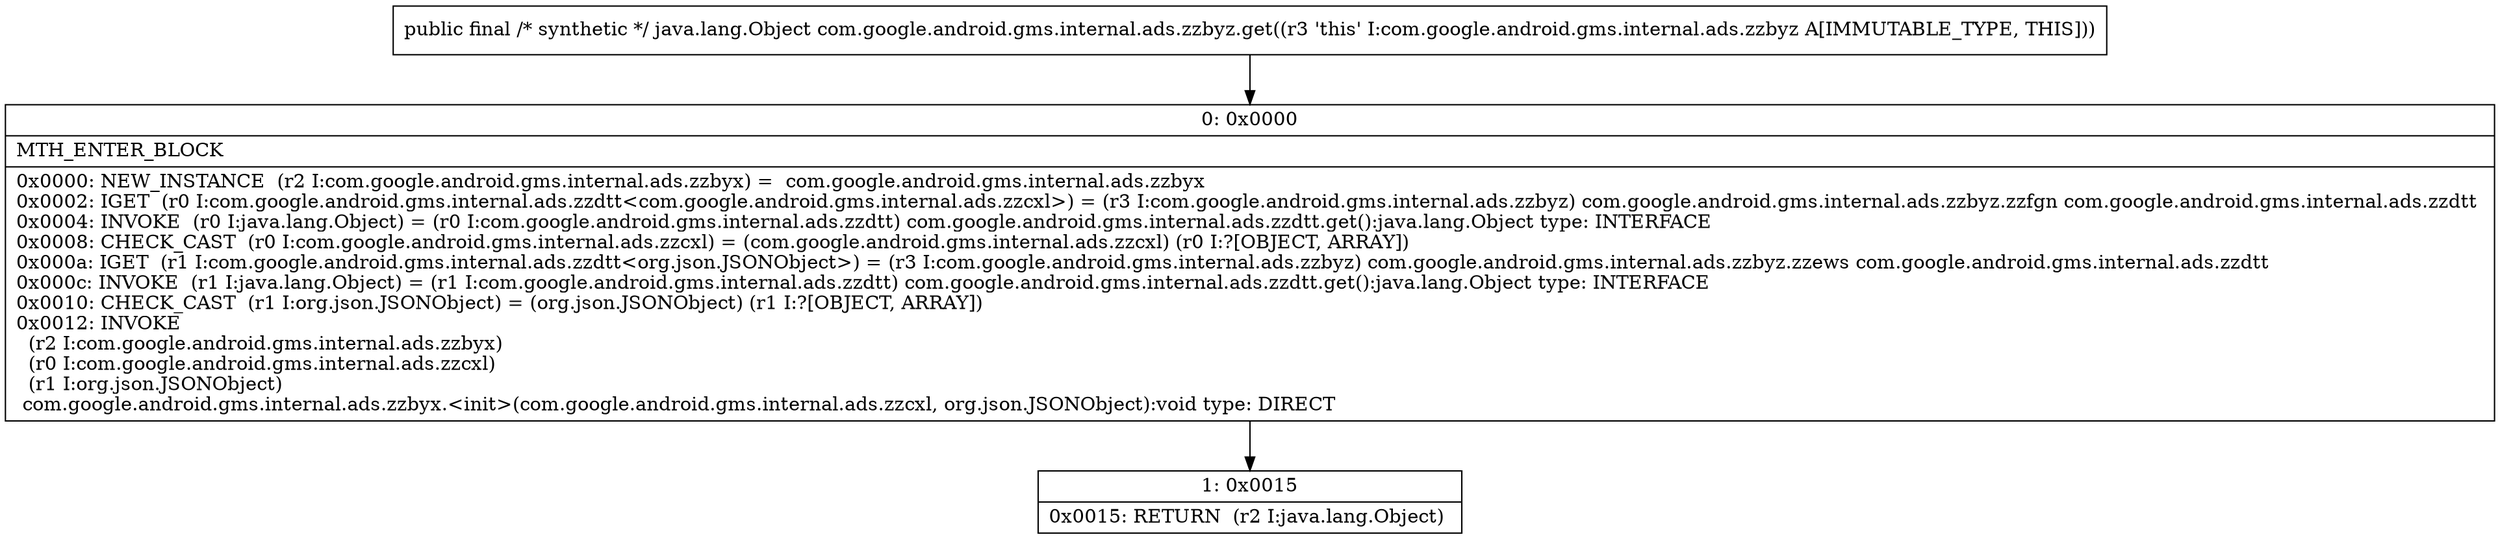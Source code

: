 digraph "CFG forcom.google.android.gms.internal.ads.zzbyz.get()Ljava\/lang\/Object;" {
Node_0 [shape=record,label="{0\:\ 0x0000|MTH_ENTER_BLOCK\l|0x0000: NEW_INSTANCE  (r2 I:com.google.android.gms.internal.ads.zzbyx) =  com.google.android.gms.internal.ads.zzbyx \l0x0002: IGET  (r0 I:com.google.android.gms.internal.ads.zzdtt\<com.google.android.gms.internal.ads.zzcxl\>) = (r3 I:com.google.android.gms.internal.ads.zzbyz) com.google.android.gms.internal.ads.zzbyz.zzfgn com.google.android.gms.internal.ads.zzdtt \l0x0004: INVOKE  (r0 I:java.lang.Object) = (r0 I:com.google.android.gms.internal.ads.zzdtt) com.google.android.gms.internal.ads.zzdtt.get():java.lang.Object type: INTERFACE \l0x0008: CHECK_CAST  (r0 I:com.google.android.gms.internal.ads.zzcxl) = (com.google.android.gms.internal.ads.zzcxl) (r0 I:?[OBJECT, ARRAY]) \l0x000a: IGET  (r1 I:com.google.android.gms.internal.ads.zzdtt\<org.json.JSONObject\>) = (r3 I:com.google.android.gms.internal.ads.zzbyz) com.google.android.gms.internal.ads.zzbyz.zzews com.google.android.gms.internal.ads.zzdtt \l0x000c: INVOKE  (r1 I:java.lang.Object) = (r1 I:com.google.android.gms.internal.ads.zzdtt) com.google.android.gms.internal.ads.zzdtt.get():java.lang.Object type: INTERFACE \l0x0010: CHECK_CAST  (r1 I:org.json.JSONObject) = (org.json.JSONObject) (r1 I:?[OBJECT, ARRAY]) \l0x0012: INVOKE  \l  (r2 I:com.google.android.gms.internal.ads.zzbyx)\l  (r0 I:com.google.android.gms.internal.ads.zzcxl)\l  (r1 I:org.json.JSONObject)\l com.google.android.gms.internal.ads.zzbyx.\<init\>(com.google.android.gms.internal.ads.zzcxl, org.json.JSONObject):void type: DIRECT \l}"];
Node_1 [shape=record,label="{1\:\ 0x0015|0x0015: RETURN  (r2 I:java.lang.Object) \l}"];
MethodNode[shape=record,label="{public final \/* synthetic *\/ java.lang.Object com.google.android.gms.internal.ads.zzbyz.get((r3 'this' I:com.google.android.gms.internal.ads.zzbyz A[IMMUTABLE_TYPE, THIS])) }"];
MethodNode -> Node_0;
Node_0 -> Node_1;
}


